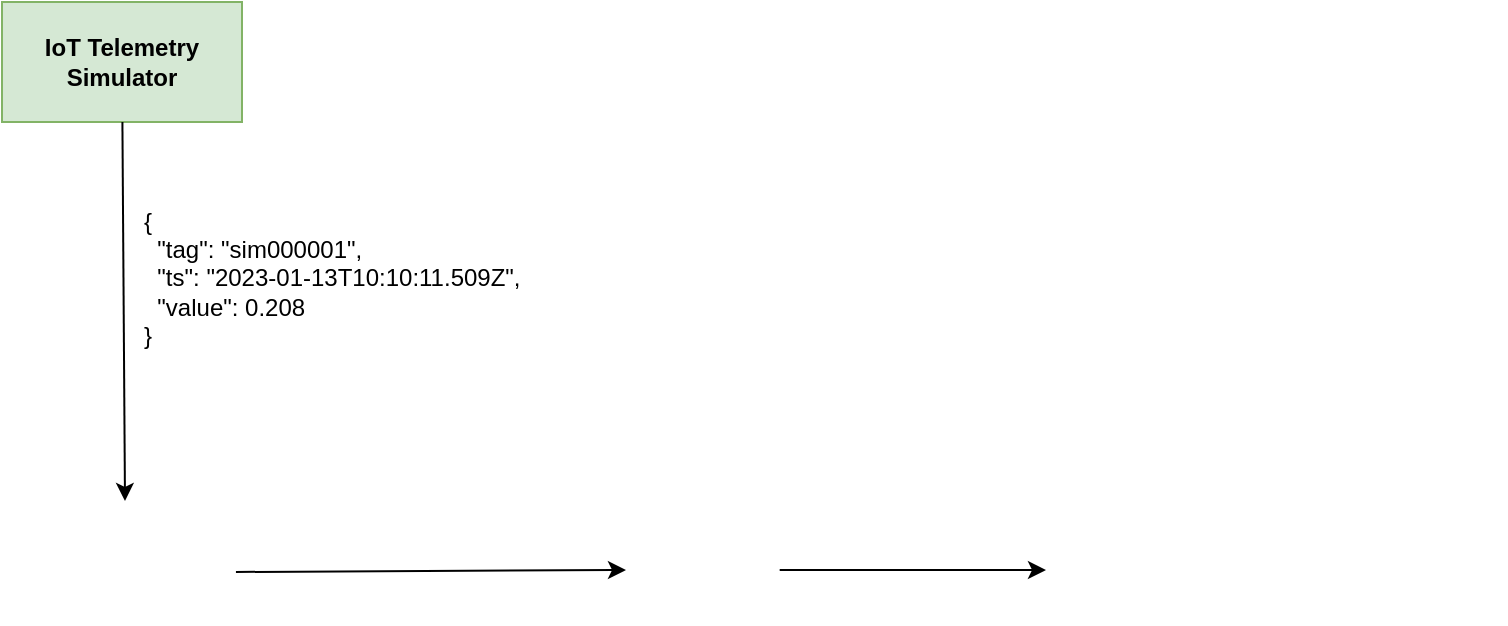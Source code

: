 <mxfile>
    <diagram id="tBYvX2xzh4JVv8nWct_T" name="Page-1">
        <mxGraphModel dx="761" dy="557" grid="1" gridSize="10" guides="1" tooltips="1" connect="1" arrows="1" fold="1" page="1" pageScale="1" pageWidth="850" pageHeight="1100" math="0" shadow="0">
            <root>
                <mxCell id="0"/>
                <mxCell id="1" parent="0"/>
                <mxCell id="DQ16eLSjtrJbzWLSPgBY-1" value="&lt;b&gt;IoT Telemetry Simulator&lt;/b&gt;" style="rounded=0;whiteSpace=wrap;html=1;fillColor=#d5e8d4;strokeColor=#82b366;" parent="1" vertex="1">
                    <mxGeometry x="13" y="80" width="120" height="60" as="geometry"/>
                </mxCell>
                <mxCell id="DQ16eLSjtrJbzWLSPgBY-7" value="" style="endArrow=classic;html=1;rounded=0;entryX=0.5;entryY=0;entryDx=0;entryDy=0;" parent="1" source="DQ16eLSjtrJbzWLSPgBY-1" target="6" edge="1">
                    <mxGeometry width="50" height="50" relative="1" as="geometry">
                        <mxPoint x="163" y="100" as="sourcePoint"/>
                        <mxPoint x="73" y="310" as="targetPoint"/>
                    </mxGeometry>
                </mxCell>
                <mxCell id="DQ16eLSjtrJbzWLSPgBY-8" value="" style="endArrow=classic;html=1;rounded=0;exitX=0.951;exitY=0.577;exitDx=0;exitDy=0;exitPerimeter=0;entryX=0;entryY=0.5;entryDx=0;entryDy=0;" parent="1" source="6" target="4" edge="1">
                    <mxGeometry width="50" height="50" relative="1" as="geometry">
                        <mxPoint x="105.4" y="365.954" as="sourcePoint"/>
                        <mxPoint x="422" y="366.838" as="targetPoint"/>
                    </mxGeometry>
                </mxCell>
                <mxCell id="DQ16eLSjtrJbzWLSPgBY-9" value="" style="endArrow=classic;html=1;rounded=0;exitX=1;exitY=0.5;exitDx=0;exitDy=0;entryX=0;entryY=0.5;entryDx=0;entryDy=0;" parent="1" source="4" target="5" edge="1">
                    <mxGeometry width="50" height="50" relative="1" as="geometry">
                        <mxPoint x="509.84" y="410" as="sourcePoint"/>
                        <mxPoint x="723" y="365" as="targetPoint"/>
                    </mxGeometry>
                </mxCell>
                <mxCell id="DQ16eLSjtrJbzWLSPgBY-10" value="&lt;div&gt;{&lt;/div&gt;&lt;div&gt;&amp;nbsp; &quot;tag&quot;: &quot;sim000001&quot;,&lt;/div&gt;&lt;div&gt;&amp;nbsp; &quot;ts&quot;: &quot;2023-01-13T10:10:11.509Z&quot;,&lt;/div&gt;&lt;div&gt;&amp;nbsp; &quot;value&quot;: 0.208&lt;/div&gt;&lt;div&gt;}&lt;/div&gt;" style="text;html=1;strokeColor=none;fillColor=none;align=left;verticalAlign=middle;whiteSpace=wrap;rounded=0;" parent="1" vertex="1">
                    <mxGeometry x="82" y="168" width="320" height="100" as="geometry"/>
                </mxCell>
                <mxCell id="4" value="" style="shape=image;verticalLabelPosition=bottom;labelBackgroundColor=default;verticalAlign=top;aspect=fixed;imageAspect=0;image=https://raw.githubusercontent.com/influxdata/telegraf/master/assets/TelegrafTiger.png;" parent="1" vertex="1">
                    <mxGeometry x="325" y="338" width="76.84" height="52" as="geometry"/>
                </mxCell>
                <mxCell id="5" value="" style="shape=image;verticalLabelPosition=bottom;labelBackgroundColor=default;verticalAlign=top;aspect=fixed;imageAspect=0;image=https://raw.githubusercontent.com/influxdata/influxdb/master/assets/influxdb-logo.png;" parent="1" vertex="1">
                    <mxGeometry x="535" y="341.66" width="230" height="44.68" as="geometry"/>
                </mxCell>
                <mxCell id="6" value="" style="shape=image;verticalLabelPosition=bottom;labelBackgroundColor=default;verticalAlign=top;aspect=fixed;imageAspect=0;image=https://upload.wikimedia.org/wikipedia/commons/thumb/5/53/Apache_kafka_wordtype.svg/2560px-Apache_kafka_wordtype.svg.png;" parent="1" vertex="1">
                    <mxGeometry x="13" y="329.5" width="123" height="61.5" as="geometry"/>
                </mxCell>
            </root>
        </mxGraphModel>
    </diagram>
</mxfile>